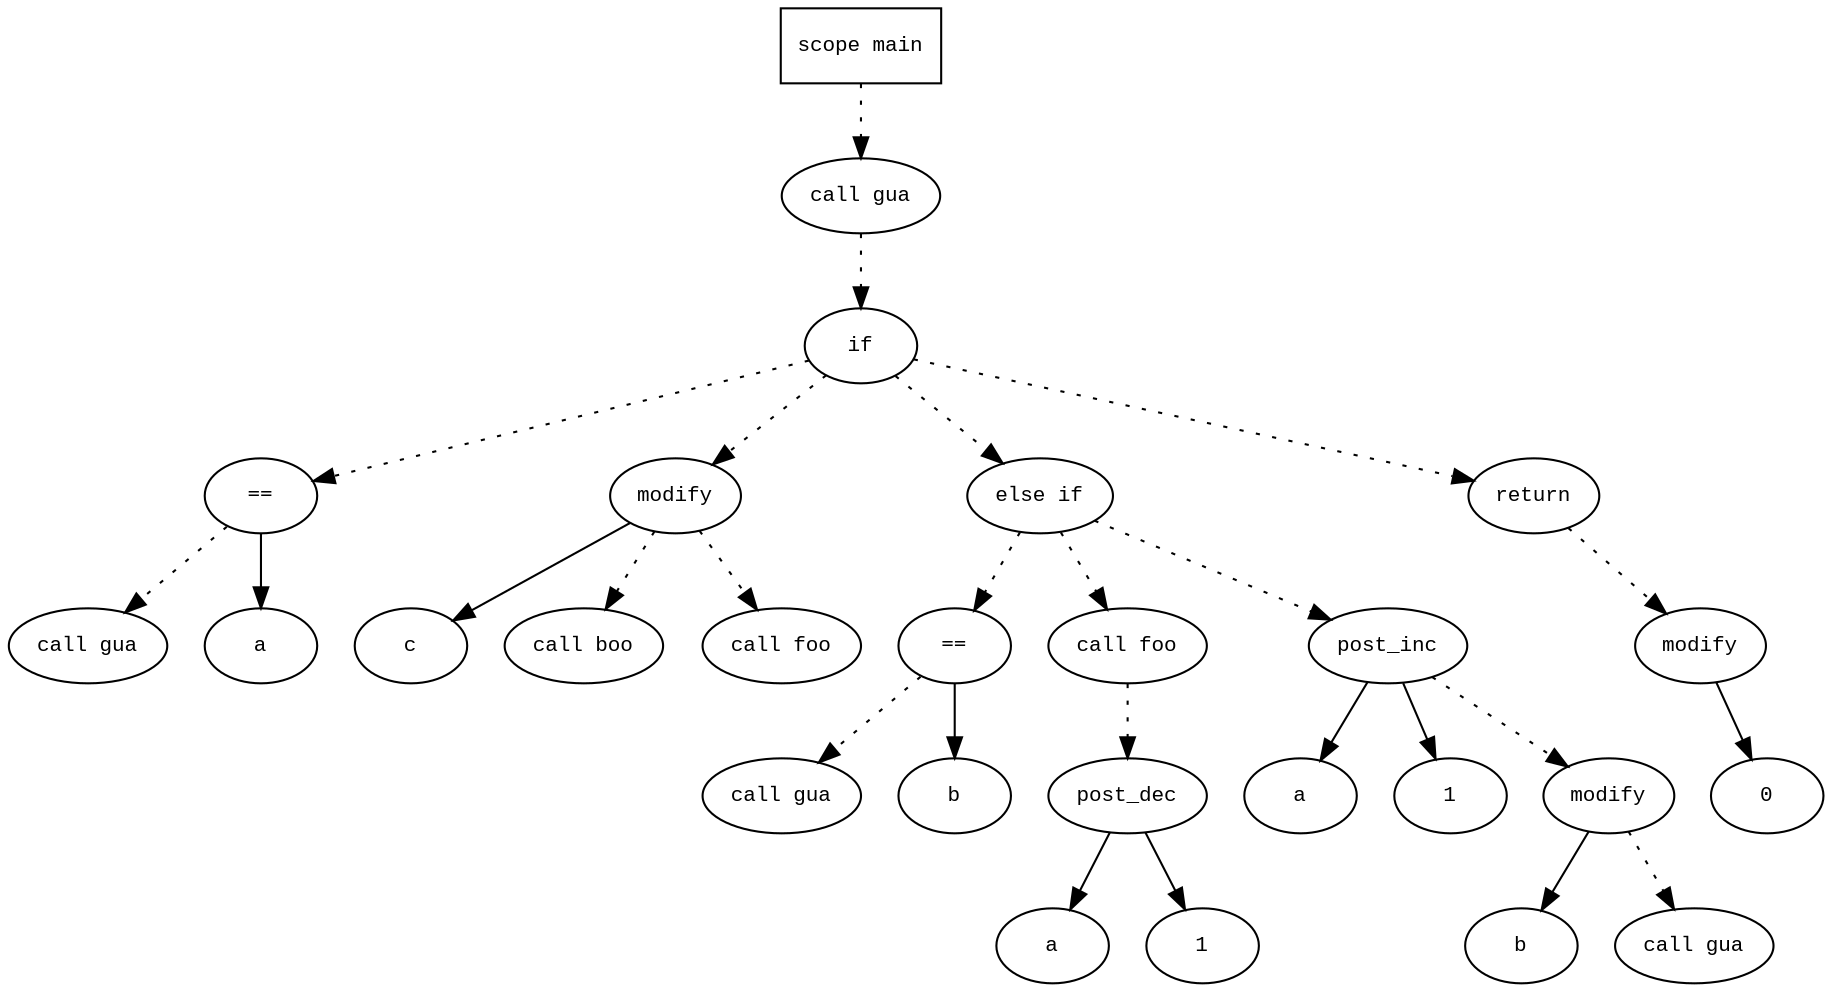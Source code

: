 digraph AST {
  graph [fontname="Times New Roman",fontsize=10];
  node  [fontname="Courier New",fontsize=10];
  edge  [fontname="Times New Roman",fontsize=10];

  node1 [label="scope main",shape=box];
  node2 [label="call gua",shape=ellipse];
  node1 -> node2 [style=dotted]
  node3 [label="if",shape=ellipse];
  node2 -> node3 [style=dotted]
  node4 [label="==",shape=ellipse];
  node5 [label="call gua",shape=ellipse];
  node4 -> node5 [style=dotted]
  node6 [label="a",shape=ellipse];
  node4->node6;
  node3 -> node4 [style=dotted]
  node7 [label="modify",shape=ellipse];
  node8 [label="c",shape=ellipse];
  node7->node8;
  node9 [label="call boo",shape=ellipse];
  node7 -> node9 [style=dotted]
  node3 -> node7 [style=dotted]
  node10 [label="call foo",shape=ellipse];
  node7 -> node10 [style=dotted]
  node11 [label="else if",shape=ellipse];
  node3 -> node11 [style=dotted]
  node12 [label="==",shape=ellipse];
  node13 [label="call gua",shape=ellipse];
  node12 -> node13 [style=dotted]
  node14 [label="b",shape=ellipse];
  node12->node14;
  node11 -> node12 [style=dotted]
  node15 [label="call foo",shape=ellipse];
  node11 -> node15 [style=dotted]
  node16 [label="post_dec",shape=ellipse];
  node17 [label="a",shape=ellipse];
  node16->node17;
  node18 [label="1",shape=ellipse];
  node16->node18;
  node15 -> node16 [style=dotted]
  node19 [label="post_inc",shape=ellipse];
  node20 [label="a",shape=ellipse];
  node19->node20;
  node21 [label="1",shape=ellipse];
  node19->node21;
  node11 -> node19 [style=dotted]
  node22 [label="modify",shape=ellipse];
  node23 [label="b",shape=ellipse];
  node22->node23;
  node24 [label="call gua",shape=ellipse];
  node22 -> node24 [style=dotted]
  node19 -> node22 [style=dotted]
  node25 [label="return",shape=ellipse];
  node26 [label="modify",shape=ellipse];
  node27 [label="0",shape=ellipse];
  node26->node27;
  node25 -> node26 [style=dotted]
  node3 -> node25 [style=dotted]
} 